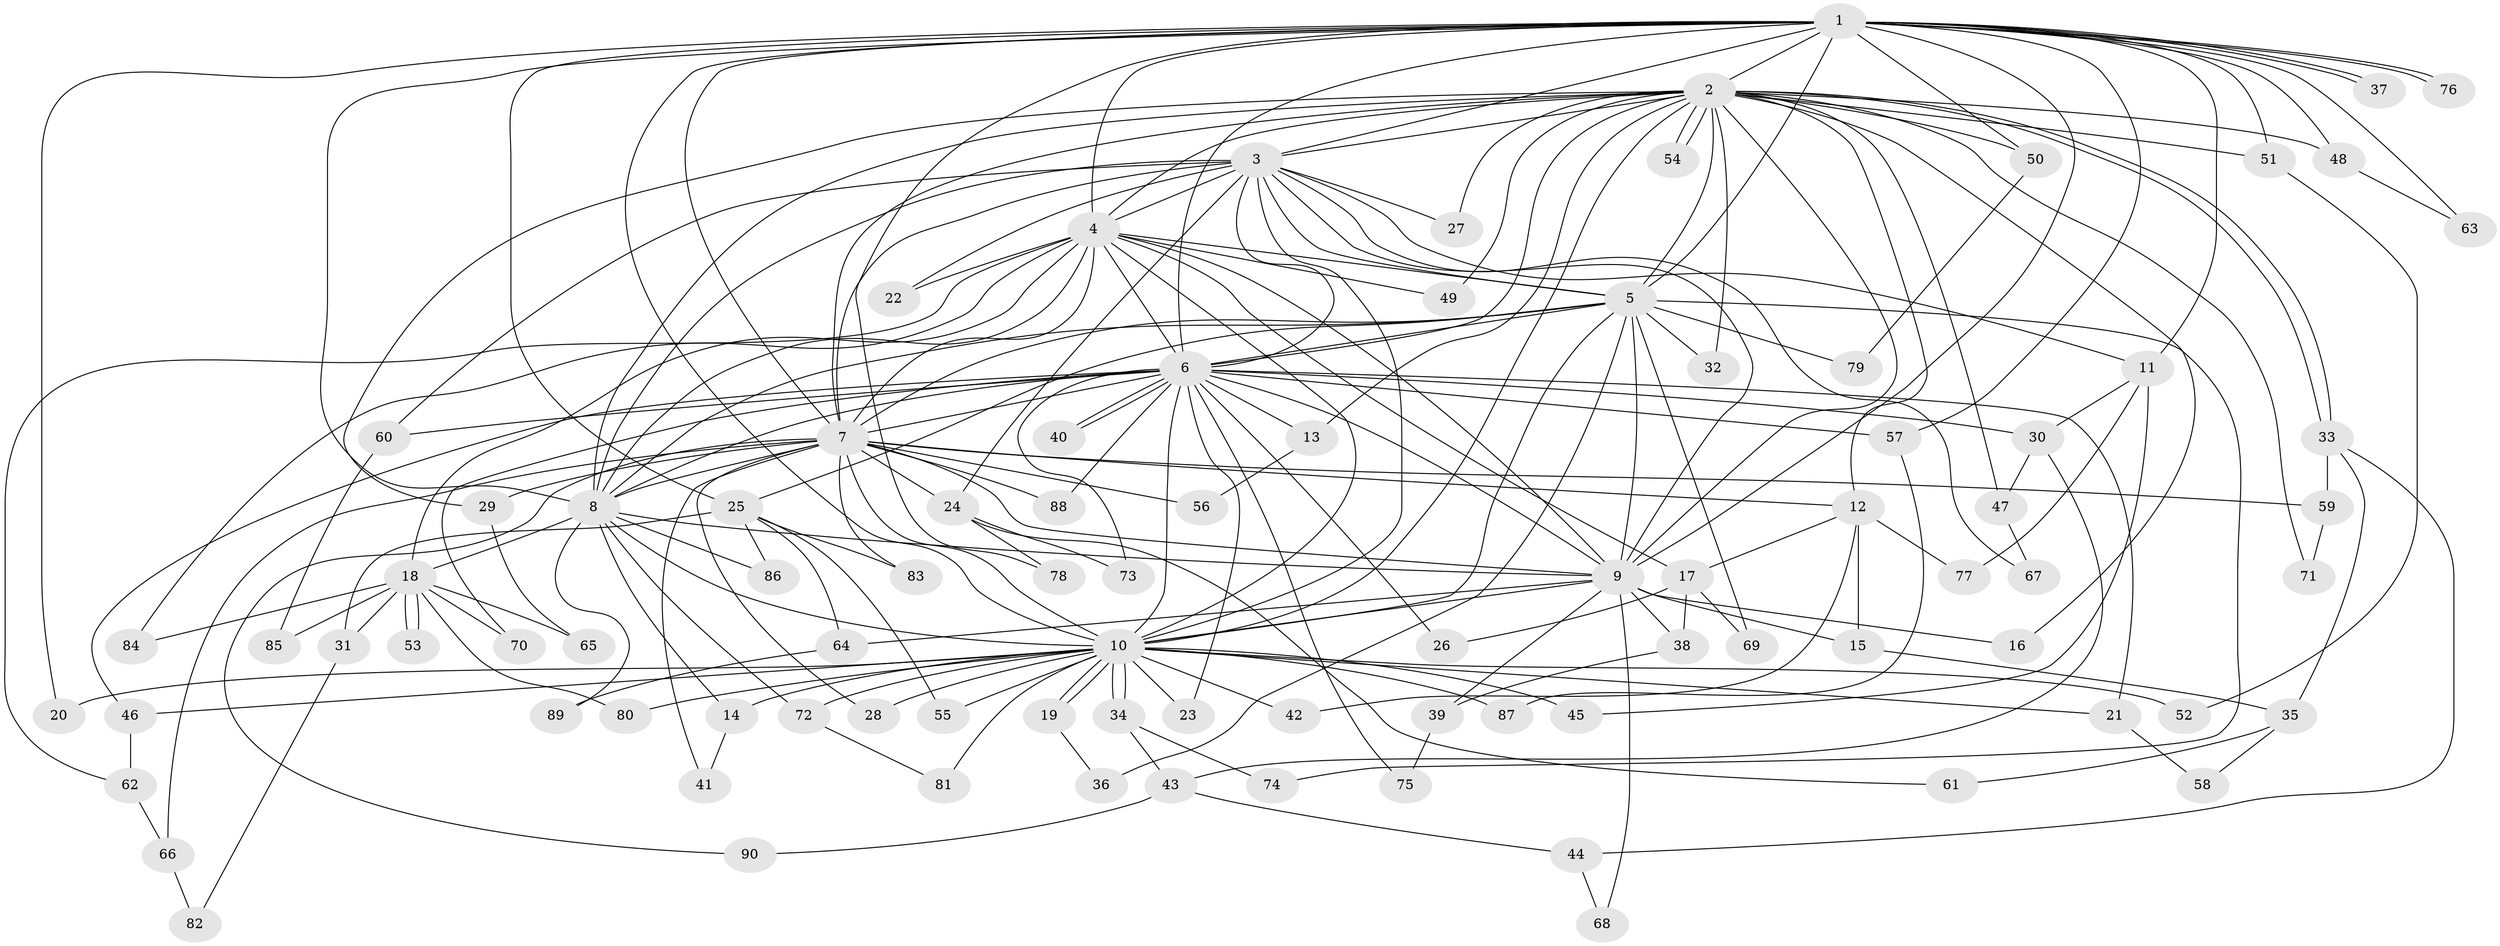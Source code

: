 // coarse degree distribution, {10: 0.027777777777777776, 17: 0.027777777777777776, 2: 0.5, 1: 0.3055555555555556, 13: 0.027777777777777776, 3: 0.08333333333333333, 24: 0.027777777777777776}
// Generated by graph-tools (version 1.1) at 2025/49/03/04/25 21:49:04]
// undirected, 90 vertices, 205 edges
graph export_dot {
graph [start="1"]
  node [color=gray90,style=filled];
  1;
  2;
  3;
  4;
  5;
  6;
  7;
  8;
  9;
  10;
  11;
  12;
  13;
  14;
  15;
  16;
  17;
  18;
  19;
  20;
  21;
  22;
  23;
  24;
  25;
  26;
  27;
  28;
  29;
  30;
  31;
  32;
  33;
  34;
  35;
  36;
  37;
  38;
  39;
  40;
  41;
  42;
  43;
  44;
  45;
  46;
  47;
  48;
  49;
  50;
  51;
  52;
  53;
  54;
  55;
  56;
  57;
  58;
  59;
  60;
  61;
  62;
  63;
  64;
  65;
  66;
  67;
  68;
  69;
  70;
  71;
  72;
  73;
  74;
  75;
  76;
  77;
  78;
  79;
  80;
  81;
  82;
  83;
  84;
  85;
  86;
  87;
  88;
  89;
  90;
  1 -- 2;
  1 -- 3;
  1 -- 4;
  1 -- 5;
  1 -- 6;
  1 -- 7;
  1 -- 8;
  1 -- 9;
  1 -- 10;
  1 -- 11;
  1 -- 20;
  1 -- 25;
  1 -- 37;
  1 -- 37;
  1 -- 48;
  1 -- 50;
  1 -- 51;
  1 -- 57;
  1 -- 63;
  1 -- 76;
  1 -- 76;
  1 -- 78;
  2 -- 3;
  2 -- 4;
  2 -- 5;
  2 -- 6;
  2 -- 7;
  2 -- 8;
  2 -- 9;
  2 -- 10;
  2 -- 12;
  2 -- 13;
  2 -- 16;
  2 -- 27;
  2 -- 29;
  2 -- 32;
  2 -- 33;
  2 -- 33;
  2 -- 47;
  2 -- 48;
  2 -- 49;
  2 -- 50;
  2 -- 51;
  2 -- 54;
  2 -- 54;
  2 -- 71;
  3 -- 4;
  3 -- 5;
  3 -- 6;
  3 -- 7;
  3 -- 8;
  3 -- 9;
  3 -- 10;
  3 -- 11;
  3 -- 22;
  3 -- 24;
  3 -- 27;
  3 -- 60;
  3 -- 67;
  4 -- 5;
  4 -- 6;
  4 -- 7;
  4 -- 8;
  4 -- 9;
  4 -- 10;
  4 -- 17;
  4 -- 18;
  4 -- 22;
  4 -- 49;
  4 -- 62;
  4 -- 84;
  5 -- 6;
  5 -- 7;
  5 -- 8;
  5 -- 9;
  5 -- 10;
  5 -- 25;
  5 -- 32;
  5 -- 36;
  5 -- 69;
  5 -- 74;
  5 -- 79;
  6 -- 7;
  6 -- 8;
  6 -- 9;
  6 -- 10;
  6 -- 13;
  6 -- 21;
  6 -- 23;
  6 -- 26;
  6 -- 30;
  6 -- 40;
  6 -- 40;
  6 -- 46;
  6 -- 57;
  6 -- 60;
  6 -- 70;
  6 -- 73;
  6 -- 75;
  6 -- 88;
  7 -- 8;
  7 -- 9;
  7 -- 10;
  7 -- 12;
  7 -- 24;
  7 -- 28;
  7 -- 29;
  7 -- 41;
  7 -- 56;
  7 -- 59;
  7 -- 66;
  7 -- 83;
  7 -- 88;
  7 -- 90;
  8 -- 9;
  8 -- 10;
  8 -- 14;
  8 -- 18;
  8 -- 72;
  8 -- 86;
  8 -- 89;
  9 -- 10;
  9 -- 15;
  9 -- 16;
  9 -- 38;
  9 -- 39;
  9 -- 64;
  9 -- 68;
  10 -- 14;
  10 -- 19;
  10 -- 19;
  10 -- 20;
  10 -- 21;
  10 -- 23;
  10 -- 28;
  10 -- 34;
  10 -- 34;
  10 -- 42;
  10 -- 45;
  10 -- 46;
  10 -- 52;
  10 -- 55;
  10 -- 72;
  10 -- 80;
  10 -- 81;
  10 -- 87;
  11 -- 30;
  11 -- 45;
  11 -- 77;
  12 -- 15;
  12 -- 17;
  12 -- 42;
  12 -- 77;
  13 -- 56;
  14 -- 41;
  15 -- 35;
  17 -- 26;
  17 -- 38;
  17 -- 69;
  18 -- 31;
  18 -- 53;
  18 -- 53;
  18 -- 65;
  18 -- 70;
  18 -- 80;
  18 -- 84;
  18 -- 85;
  19 -- 36;
  21 -- 58;
  24 -- 61;
  24 -- 73;
  24 -- 78;
  25 -- 31;
  25 -- 55;
  25 -- 64;
  25 -- 83;
  25 -- 86;
  29 -- 65;
  30 -- 43;
  30 -- 47;
  31 -- 82;
  33 -- 35;
  33 -- 44;
  33 -- 59;
  34 -- 43;
  34 -- 74;
  35 -- 58;
  35 -- 61;
  38 -- 39;
  39 -- 75;
  43 -- 44;
  43 -- 90;
  44 -- 68;
  46 -- 62;
  47 -- 67;
  48 -- 63;
  50 -- 79;
  51 -- 52;
  57 -- 87;
  59 -- 71;
  60 -- 85;
  62 -- 66;
  64 -- 89;
  66 -- 82;
  72 -- 81;
}
